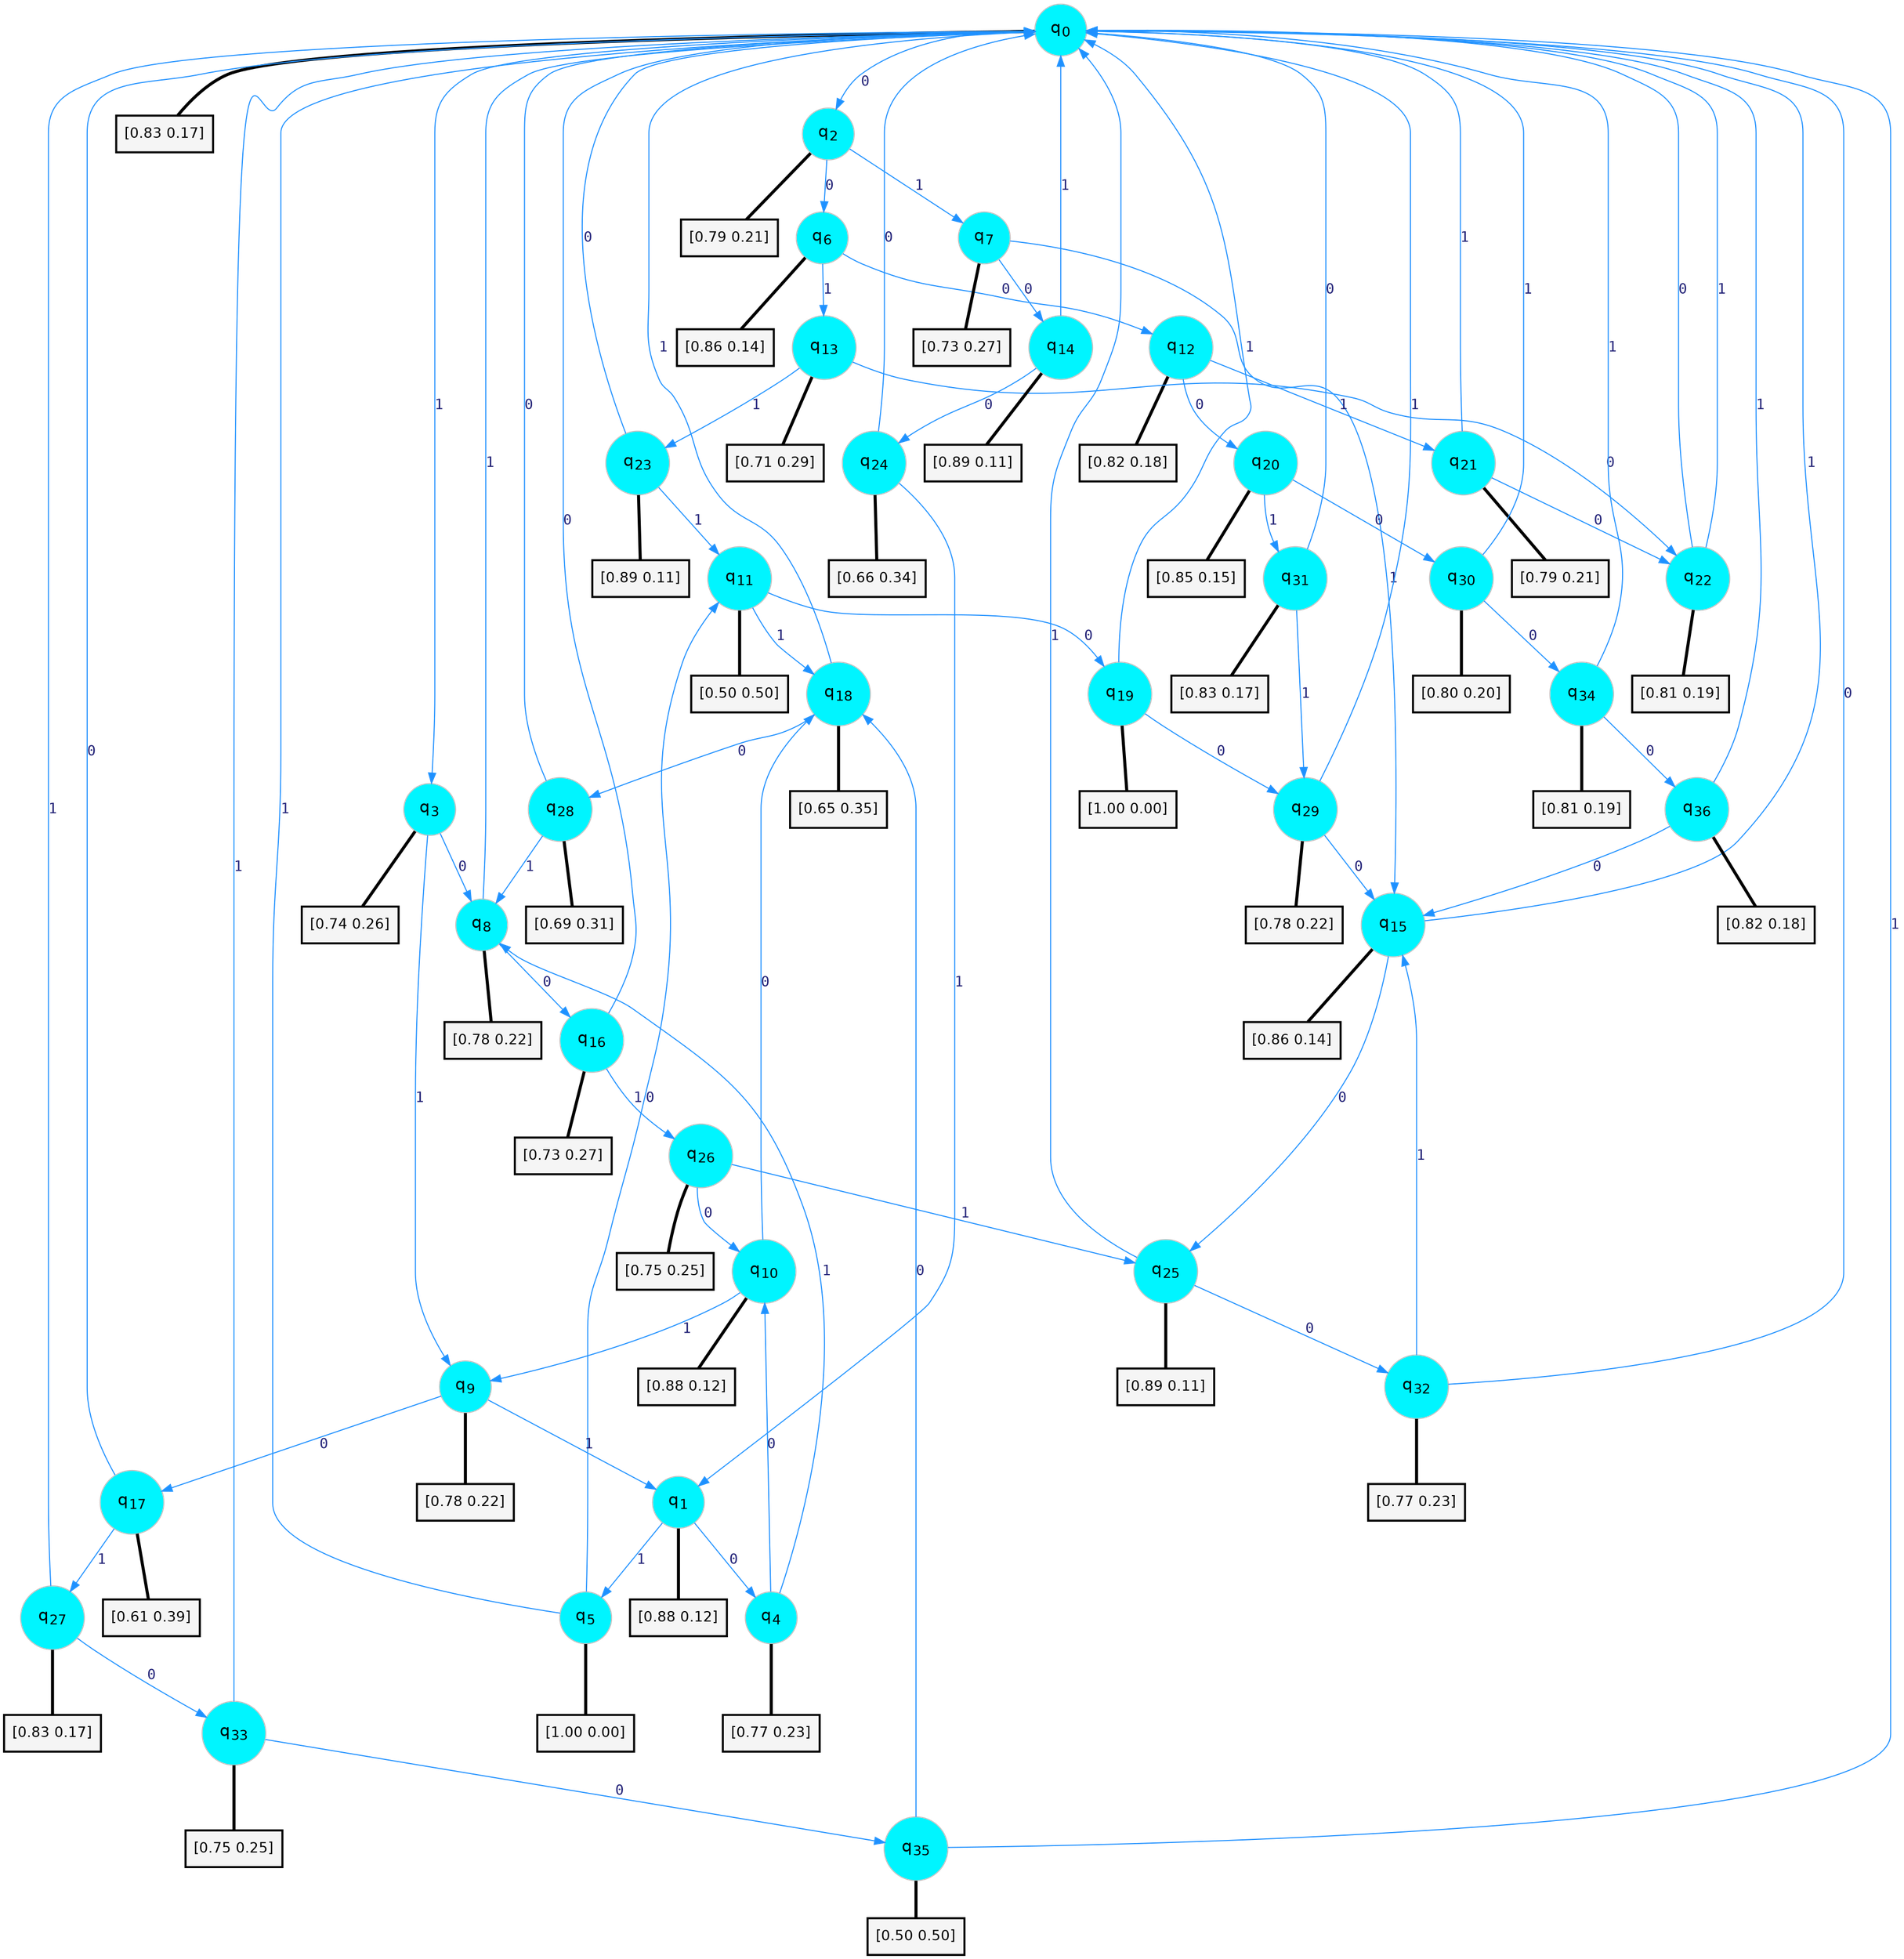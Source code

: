 digraph G {
graph [
bgcolor=transparent, dpi=300, rankdir=TD, size="40,25"];
node [
color=gray, fillcolor=turquoise1, fontcolor=black, fontname=Helvetica, fontsize=16, fontweight=bold, shape=circle, style=filled];
edge [
arrowsize=1, color=dodgerblue1, fontcolor=midnightblue, fontname=courier, fontweight=bold, penwidth=1, style=solid, weight=20];
0[label=<q<SUB>0</SUB>>];
1[label=<q<SUB>1</SUB>>];
2[label=<q<SUB>2</SUB>>];
3[label=<q<SUB>3</SUB>>];
4[label=<q<SUB>4</SUB>>];
5[label=<q<SUB>5</SUB>>];
6[label=<q<SUB>6</SUB>>];
7[label=<q<SUB>7</SUB>>];
8[label=<q<SUB>8</SUB>>];
9[label=<q<SUB>9</SUB>>];
10[label=<q<SUB>10</SUB>>];
11[label=<q<SUB>11</SUB>>];
12[label=<q<SUB>12</SUB>>];
13[label=<q<SUB>13</SUB>>];
14[label=<q<SUB>14</SUB>>];
15[label=<q<SUB>15</SUB>>];
16[label=<q<SUB>16</SUB>>];
17[label=<q<SUB>17</SUB>>];
18[label=<q<SUB>18</SUB>>];
19[label=<q<SUB>19</SUB>>];
20[label=<q<SUB>20</SUB>>];
21[label=<q<SUB>21</SUB>>];
22[label=<q<SUB>22</SUB>>];
23[label=<q<SUB>23</SUB>>];
24[label=<q<SUB>24</SUB>>];
25[label=<q<SUB>25</SUB>>];
26[label=<q<SUB>26</SUB>>];
27[label=<q<SUB>27</SUB>>];
28[label=<q<SUB>28</SUB>>];
29[label=<q<SUB>29</SUB>>];
30[label=<q<SUB>30</SUB>>];
31[label=<q<SUB>31</SUB>>];
32[label=<q<SUB>32</SUB>>];
33[label=<q<SUB>33</SUB>>];
34[label=<q<SUB>34</SUB>>];
35[label=<q<SUB>35</SUB>>];
36[label=<q<SUB>36</SUB>>];
37[label="[0.83 0.17]", shape=box,fontcolor=black, fontname=Helvetica, fontsize=14, penwidth=2, fillcolor=whitesmoke,color=black];
38[label="[0.88 0.12]", shape=box,fontcolor=black, fontname=Helvetica, fontsize=14, penwidth=2, fillcolor=whitesmoke,color=black];
39[label="[0.79 0.21]", shape=box,fontcolor=black, fontname=Helvetica, fontsize=14, penwidth=2, fillcolor=whitesmoke,color=black];
40[label="[0.74 0.26]", shape=box,fontcolor=black, fontname=Helvetica, fontsize=14, penwidth=2, fillcolor=whitesmoke,color=black];
41[label="[0.77 0.23]", shape=box,fontcolor=black, fontname=Helvetica, fontsize=14, penwidth=2, fillcolor=whitesmoke,color=black];
42[label="[1.00 0.00]", shape=box,fontcolor=black, fontname=Helvetica, fontsize=14, penwidth=2, fillcolor=whitesmoke,color=black];
43[label="[0.86 0.14]", shape=box,fontcolor=black, fontname=Helvetica, fontsize=14, penwidth=2, fillcolor=whitesmoke,color=black];
44[label="[0.73 0.27]", shape=box,fontcolor=black, fontname=Helvetica, fontsize=14, penwidth=2, fillcolor=whitesmoke,color=black];
45[label="[0.78 0.22]", shape=box,fontcolor=black, fontname=Helvetica, fontsize=14, penwidth=2, fillcolor=whitesmoke,color=black];
46[label="[0.78 0.22]", shape=box,fontcolor=black, fontname=Helvetica, fontsize=14, penwidth=2, fillcolor=whitesmoke,color=black];
47[label="[0.88 0.12]", shape=box,fontcolor=black, fontname=Helvetica, fontsize=14, penwidth=2, fillcolor=whitesmoke,color=black];
48[label="[0.50 0.50]", shape=box,fontcolor=black, fontname=Helvetica, fontsize=14, penwidth=2, fillcolor=whitesmoke,color=black];
49[label="[0.82 0.18]", shape=box,fontcolor=black, fontname=Helvetica, fontsize=14, penwidth=2, fillcolor=whitesmoke,color=black];
50[label="[0.71 0.29]", shape=box,fontcolor=black, fontname=Helvetica, fontsize=14, penwidth=2, fillcolor=whitesmoke,color=black];
51[label="[0.89 0.11]", shape=box,fontcolor=black, fontname=Helvetica, fontsize=14, penwidth=2, fillcolor=whitesmoke,color=black];
52[label="[0.86 0.14]", shape=box,fontcolor=black, fontname=Helvetica, fontsize=14, penwidth=2, fillcolor=whitesmoke,color=black];
53[label="[0.73 0.27]", shape=box,fontcolor=black, fontname=Helvetica, fontsize=14, penwidth=2, fillcolor=whitesmoke,color=black];
54[label="[0.61 0.39]", shape=box,fontcolor=black, fontname=Helvetica, fontsize=14, penwidth=2, fillcolor=whitesmoke,color=black];
55[label="[0.65 0.35]", shape=box,fontcolor=black, fontname=Helvetica, fontsize=14, penwidth=2, fillcolor=whitesmoke,color=black];
56[label="[1.00 0.00]", shape=box,fontcolor=black, fontname=Helvetica, fontsize=14, penwidth=2, fillcolor=whitesmoke,color=black];
57[label="[0.85 0.15]", shape=box,fontcolor=black, fontname=Helvetica, fontsize=14, penwidth=2, fillcolor=whitesmoke,color=black];
58[label="[0.79 0.21]", shape=box,fontcolor=black, fontname=Helvetica, fontsize=14, penwidth=2, fillcolor=whitesmoke,color=black];
59[label="[0.81 0.19]", shape=box,fontcolor=black, fontname=Helvetica, fontsize=14, penwidth=2, fillcolor=whitesmoke,color=black];
60[label="[0.89 0.11]", shape=box,fontcolor=black, fontname=Helvetica, fontsize=14, penwidth=2, fillcolor=whitesmoke,color=black];
61[label="[0.66 0.34]", shape=box,fontcolor=black, fontname=Helvetica, fontsize=14, penwidth=2, fillcolor=whitesmoke,color=black];
62[label="[0.89 0.11]", shape=box,fontcolor=black, fontname=Helvetica, fontsize=14, penwidth=2, fillcolor=whitesmoke,color=black];
63[label="[0.75 0.25]", shape=box,fontcolor=black, fontname=Helvetica, fontsize=14, penwidth=2, fillcolor=whitesmoke,color=black];
64[label="[0.83 0.17]", shape=box,fontcolor=black, fontname=Helvetica, fontsize=14, penwidth=2, fillcolor=whitesmoke,color=black];
65[label="[0.69 0.31]", shape=box,fontcolor=black, fontname=Helvetica, fontsize=14, penwidth=2, fillcolor=whitesmoke,color=black];
66[label="[0.78 0.22]", shape=box,fontcolor=black, fontname=Helvetica, fontsize=14, penwidth=2, fillcolor=whitesmoke,color=black];
67[label="[0.80 0.20]", shape=box,fontcolor=black, fontname=Helvetica, fontsize=14, penwidth=2, fillcolor=whitesmoke,color=black];
68[label="[0.83 0.17]", shape=box,fontcolor=black, fontname=Helvetica, fontsize=14, penwidth=2, fillcolor=whitesmoke,color=black];
69[label="[0.77 0.23]", shape=box,fontcolor=black, fontname=Helvetica, fontsize=14, penwidth=2, fillcolor=whitesmoke,color=black];
70[label="[0.75 0.25]", shape=box,fontcolor=black, fontname=Helvetica, fontsize=14, penwidth=2, fillcolor=whitesmoke,color=black];
71[label="[0.81 0.19]", shape=box,fontcolor=black, fontname=Helvetica, fontsize=14, penwidth=2, fillcolor=whitesmoke,color=black];
72[label="[0.50 0.50]", shape=box,fontcolor=black, fontname=Helvetica, fontsize=14, penwidth=2, fillcolor=whitesmoke,color=black];
73[label="[0.82 0.18]", shape=box,fontcolor=black, fontname=Helvetica, fontsize=14, penwidth=2, fillcolor=whitesmoke,color=black];
0->2 [label=0];
0->3 [label=1];
0->37 [arrowhead=none, penwidth=3,color=black];
1->4 [label=0];
1->5 [label=1];
1->38 [arrowhead=none, penwidth=3,color=black];
2->6 [label=0];
2->7 [label=1];
2->39 [arrowhead=none, penwidth=3,color=black];
3->8 [label=0];
3->9 [label=1];
3->40 [arrowhead=none, penwidth=3,color=black];
4->10 [label=0];
4->8 [label=1];
4->41 [arrowhead=none, penwidth=3,color=black];
5->11 [label=0];
5->0 [label=1];
5->42 [arrowhead=none, penwidth=3,color=black];
6->12 [label=0];
6->13 [label=1];
6->43 [arrowhead=none, penwidth=3,color=black];
7->14 [label=0];
7->15 [label=1];
7->44 [arrowhead=none, penwidth=3,color=black];
8->16 [label=0];
8->0 [label=1];
8->45 [arrowhead=none, penwidth=3,color=black];
9->17 [label=0];
9->1 [label=1];
9->46 [arrowhead=none, penwidth=3,color=black];
10->18 [label=0];
10->9 [label=1];
10->47 [arrowhead=none, penwidth=3,color=black];
11->19 [label=0];
11->18 [label=1];
11->48 [arrowhead=none, penwidth=3,color=black];
12->20 [label=0];
12->21 [label=1];
12->49 [arrowhead=none, penwidth=3,color=black];
13->22 [label=0];
13->23 [label=1];
13->50 [arrowhead=none, penwidth=3,color=black];
14->24 [label=0];
14->0 [label=1];
14->51 [arrowhead=none, penwidth=3,color=black];
15->25 [label=0];
15->0 [label=1];
15->52 [arrowhead=none, penwidth=3,color=black];
16->0 [label=0];
16->26 [label=1];
16->53 [arrowhead=none, penwidth=3,color=black];
17->0 [label=0];
17->27 [label=1];
17->54 [arrowhead=none, penwidth=3,color=black];
18->28 [label=0];
18->0 [label=1];
18->55 [arrowhead=none, penwidth=3,color=black];
19->29 [label=0];
19->0 [label=1];
19->56 [arrowhead=none, penwidth=3,color=black];
20->30 [label=0];
20->31 [label=1];
20->57 [arrowhead=none, penwidth=3,color=black];
21->22 [label=0];
21->0 [label=1];
21->58 [arrowhead=none, penwidth=3,color=black];
22->0 [label=0];
22->0 [label=1];
22->59 [arrowhead=none, penwidth=3,color=black];
23->0 [label=0];
23->11 [label=1];
23->60 [arrowhead=none, penwidth=3,color=black];
24->0 [label=0];
24->1 [label=1];
24->61 [arrowhead=none, penwidth=3,color=black];
25->32 [label=0];
25->0 [label=1];
25->62 [arrowhead=none, penwidth=3,color=black];
26->10 [label=0];
26->25 [label=1];
26->63 [arrowhead=none, penwidth=3,color=black];
27->33 [label=0];
27->0 [label=1];
27->64 [arrowhead=none, penwidth=3,color=black];
28->0 [label=0];
28->8 [label=1];
28->65 [arrowhead=none, penwidth=3,color=black];
29->15 [label=0];
29->0 [label=1];
29->66 [arrowhead=none, penwidth=3,color=black];
30->34 [label=0];
30->0 [label=1];
30->67 [arrowhead=none, penwidth=3,color=black];
31->0 [label=0];
31->29 [label=1];
31->68 [arrowhead=none, penwidth=3,color=black];
32->0 [label=0];
32->15 [label=1];
32->69 [arrowhead=none, penwidth=3,color=black];
33->35 [label=0];
33->0 [label=1];
33->70 [arrowhead=none, penwidth=3,color=black];
34->36 [label=0];
34->0 [label=1];
34->71 [arrowhead=none, penwidth=3,color=black];
35->18 [label=0];
35->0 [label=1];
35->72 [arrowhead=none, penwidth=3,color=black];
36->15 [label=0];
36->0 [label=1];
36->73 [arrowhead=none, penwidth=3,color=black];
}
